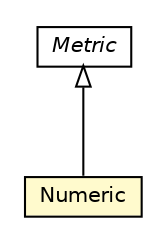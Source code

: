 #!/usr/local/bin/dot
#
# Class diagram 
# Generated by UMLGraph version R5_6-24-gf6e263 (http://www.umlgraph.org/)
#

digraph G {
	edge [fontname="Helvetica",fontsize=10,labelfontname="Helvetica",labelfontsize=10];
	node [fontname="Helvetica",fontsize=10,shape=plaintext];
	nodesep=0.25;
	ranksep=0.5;
	// org.universAAL.lddi.lib.ieeex73std.x73.p20601.dim.Numeric
	c248326 [label=<<table title="org.universAAL.lddi.lib.ieeex73std.x73.p20601.dim.Numeric" border="0" cellborder="1" cellspacing="0" cellpadding="2" port="p" bgcolor="lemonChiffon" href="./Numeric.html">
		<tr><td><table border="0" cellspacing="0" cellpadding="1">
<tr><td align="center" balign="center"> Numeric </td></tr>
		</table></td></tr>
		</table>>, URL="./Numeric.html", fontname="Helvetica", fontcolor="black", fontsize=10.0];
	// org.universAAL.lddi.lib.ieeex73std.x73.p20601.dim.Metric
	c248333 [label=<<table title="org.universAAL.lddi.lib.ieeex73std.x73.p20601.dim.Metric" border="0" cellborder="1" cellspacing="0" cellpadding="2" port="p" href="./Metric.html">
		<tr><td><table border="0" cellspacing="0" cellpadding="1">
<tr><td align="center" balign="center"><font face="Helvetica-Oblique"> Metric </font></td></tr>
		</table></td></tr>
		</table>>, URL="./Metric.html", fontname="Helvetica", fontcolor="black", fontsize=10.0];
	//org.universAAL.lddi.lib.ieeex73std.x73.p20601.dim.Numeric extends org.universAAL.lddi.lib.ieeex73std.x73.p20601.dim.Metric
	c248333:p -> c248326:p [dir=back,arrowtail=empty];
}

